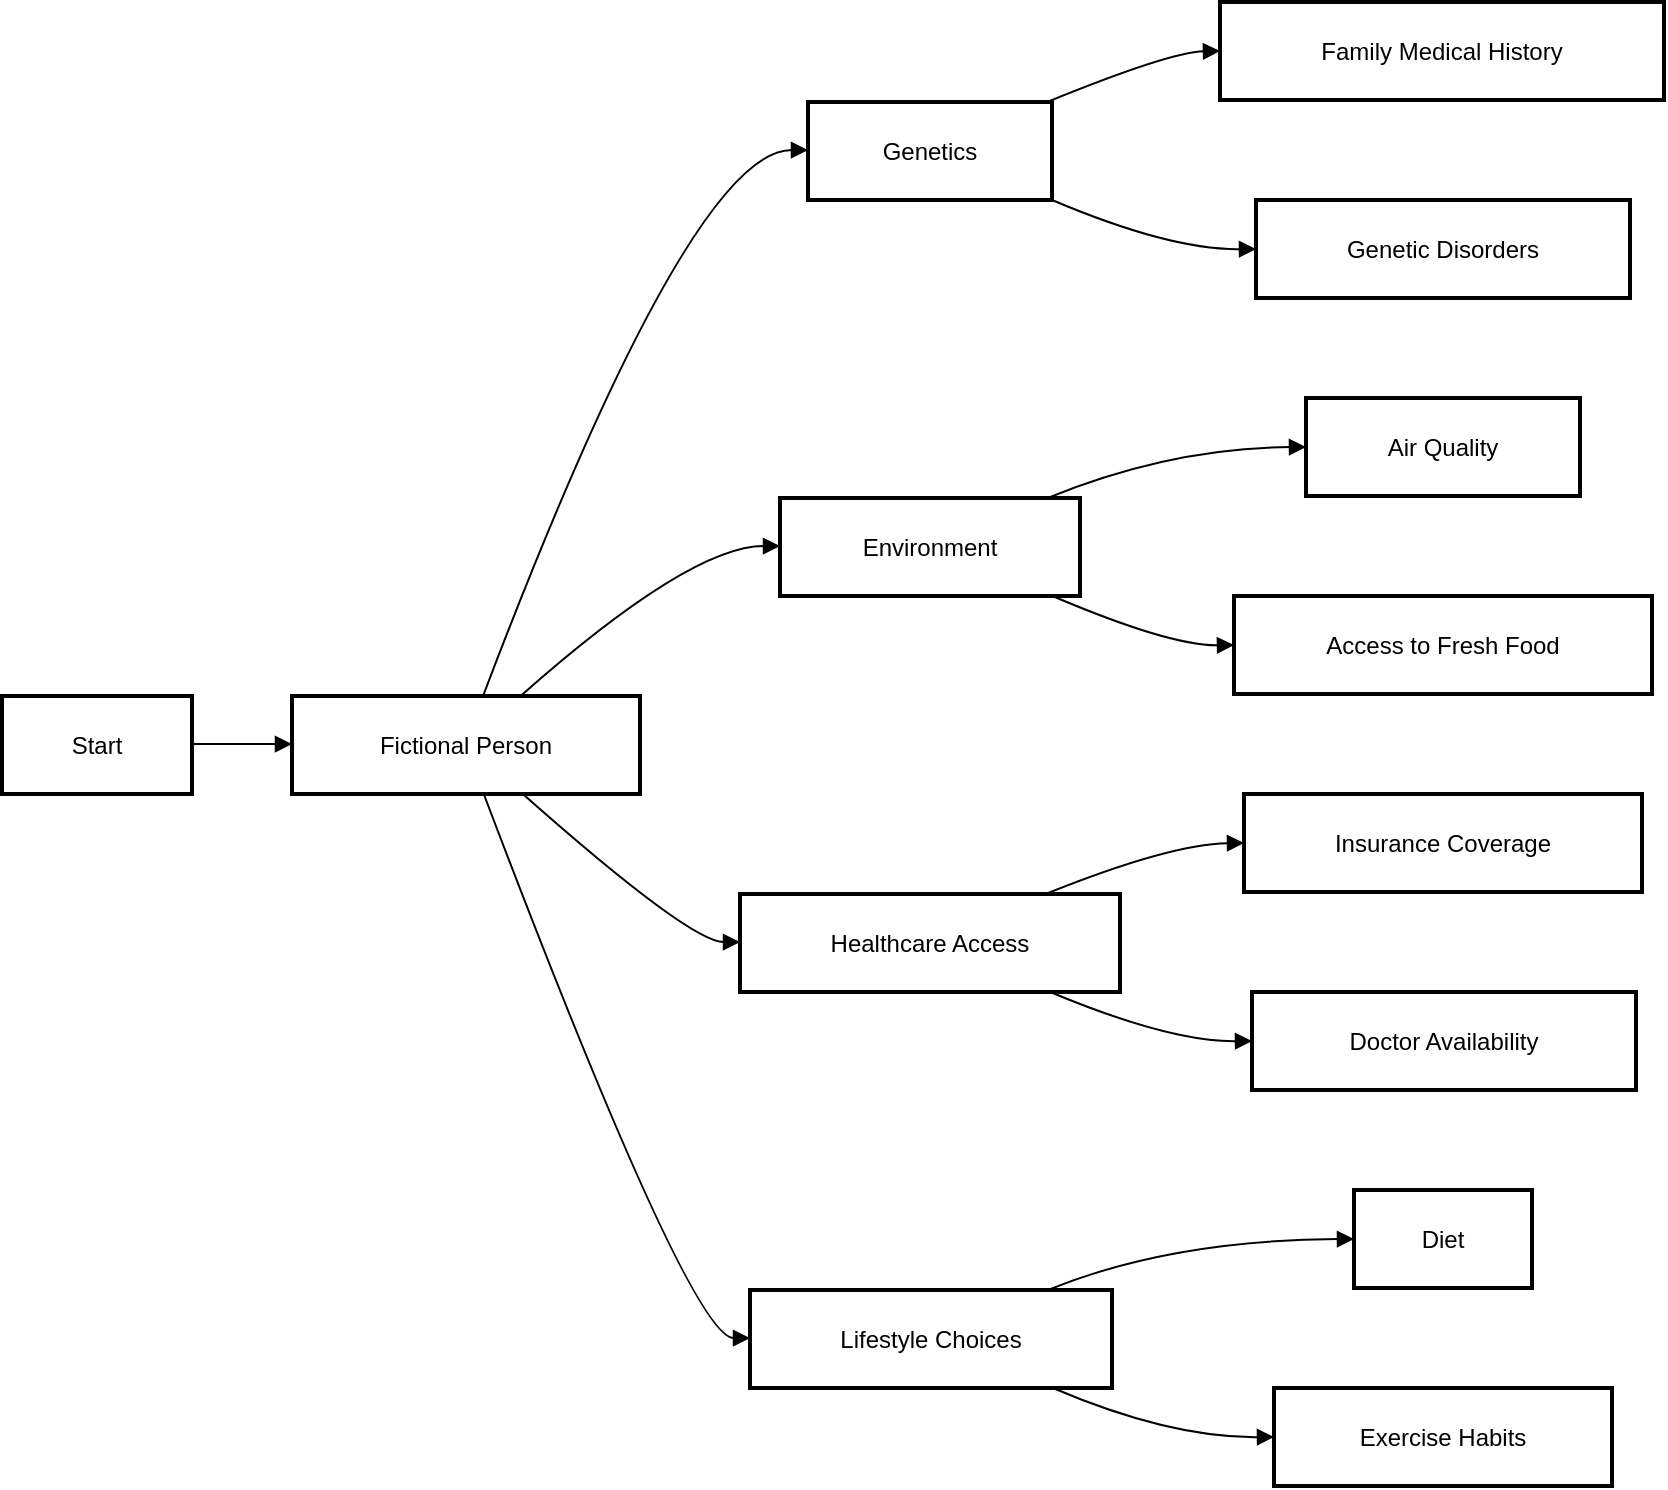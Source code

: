 <mxfile version="24.7.17">
  <diagram name="Page-1" id="fIbk6H8ffyVjAeKOttsg">
    <mxGraphModel>
      <root>
        <mxCell id="0" />
        <mxCell id="1" parent="0" />
        <mxCell id="2" value="Start" style="whiteSpace=wrap;strokeWidth=2;" vertex="1" parent="1">
          <mxGeometry x="8" y="355" width="95" height="49" as="geometry" />
        </mxCell>
        <mxCell id="3" value="Fictional Person" style="whiteSpace=wrap;strokeWidth=2;" vertex="1" parent="1">
          <mxGeometry x="153" y="355" width="174" height="49" as="geometry" />
        </mxCell>
        <mxCell id="4" value="Genetics" style="whiteSpace=wrap;strokeWidth=2;" vertex="1" parent="1">
          <mxGeometry x="411" y="58" width="122" height="49" as="geometry" />
        </mxCell>
        <mxCell id="5" value="Environment" style="whiteSpace=wrap;strokeWidth=2;" vertex="1" parent="1">
          <mxGeometry x="397" y="256" width="150" height="49" as="geometry" />
        </mxCell>
        <mxCell id="6" value="Healthcare Access" style="whiteSpace=wrap;strokeWidth=2;" vertex="1" parent="1">
          <mxGeometry x="377" y="454" width="190" height="49" as="geometry" />
        </mxCell>
        <mxCell id="7" value="Lifestyle Choices" style="whiteSpace=wrap;strokeWidth=2;" vertex="1" parent="1">
          <mxGeometry x="382" y="652" width="181" height="49" as="geometry" />
        </mxCell>
        <mxCell id="8" value="Family Medical History" style="whiteSpace=wrap;strokeWidth=2;" vertex="1" parent="1">
          <mxGeometry x="617" y="8" width="222" height="49" as="geometry" />
        </mxCell>
        <mxCell id="9" value="Genetic Disorders" style="whiteSpace=wrap;strokeWidth=2;" vertex="1" parent="1">
          <mxGeometry x="635" y="107" width="187" height="49" as="geometry" />
        </mxCell>
        <mxCell id="10" value="Air Quality" style="whiteSpace=wrap;strokeWidth=2;" vertex="1" parent="1">
          <mxGeometry x="660" y="206" width="137" height="49" as="geometry" />
        </mxCell>
        <mxCell id="11" value="Access to Fresh Food" style="whiteSpace=wrap;strokeWidth=2;" vertex="1" parent="1">
          <mxGeometry x="624" y="305" width="209" height="49" as="geometry" />
        </mxCell>
        <mxCell id="12" value="Insurance Coverage" style="whiteSpace=wrap;strokeWidth=2;" vertex="1" parent="1">
          <mxGeometry x="629" y="404" width="199" height="49" as="geometry" />
        </mxCell>
        <mxCell id="13" value="Doctor Availability" style="whiteSpace=wrap;strokeWidth=2;" vertex="1" parent="1">
          <mxGeometry x="633" y="503" width="192" height="49" as="geometry" />
        </mxCell>
        <mxCell id="14" value="Diet" style="whiteSpace=wrap;strokeWidth=2;" vertex="1" parent="1">
          <mxGeometry x="684" y="602" width="89" height="49" as="geometry" />
        </mxCell>
        <mxCell id="15" value="Exercise Habits" style="whiteSpace=wrap;strokeWidth=2;" vertex="1" parent="1">
          <mxGeometry x="644" y="701" width="169" height="49" as="geometry" />
        </mxCell>
        <mxCell id="16" value="" style="curved=1;startArrow=none;endArrow=block;exitX=1;exitY=0.49;entryX=0;entryY=0.49;" edge="1" parent="1" source="2" target="3">
          <mxGeometry relative="1" as="geometry">
            <Array as="points" />
          </mxGeometry>
        </mxCell>
        <mxCell id="17" value="" style="curved=1;startArrow=none;endArrow=block;exitX=0.55;exitY=-0.01;entryX=0;entryY=0.49;" edge="1" parent="1" source="3" target="4">
          <mxGeometry relative="1" as="geometry">
            <Array as="points">
              <mxPoint x="352" y="82" />
            </Array>
          </mxGeometry>
        </mxCell>
        <mxCell id="18" value="" style="curved=1;startArrow=none;endArrow=block;exitX=0.66;exitY=-0.01;entryX=0;entryY=0.49;" edge="1" parent="1" source="3" target="5">
          <mxGeometry relative="1" as="geometry">
            <Array as="points">
              <mxPoint x="352" y="280" />
            </Array>
          </mxGeometry>
        </mxCell>
        <mxCell id="19" value="" style="curved=1;startArrow=none;endArrow=block;exitX=0.66;exitY=0.99;entryX=0;entryY=0.49;" edge="1" parent="1" source="3" target="6">
          <mxGeometry relative="1" as="geometry">
            <Array as="points">
              <mxPoint x="352" y="478" />
            </Array>
          </mxGeometry>
        </mxCell>
        <mxCell id="20" value="" style="curved=1;startArrow=none;endArrow=block;exitX=0.55;exitY=0.99;entryX=0;entryY=0.49;" edge="1" parent="1" source="3" target="7">
          <mxGeometry relative="1" as="geometry">
            <Array as="points">
              <mxPoint x="352" y="676" />
            </Array>
          </mxGeometry>
        </mxCell>
        <mxCell id="21" value="" style="curved=1;startArrow=none;endArrow=block;exitX=0.99;exitY=-0.01;entryX=0;entryY=0.5;" edge="1" parent="1" source="4" target="8">
          <mxGeometry relative="1" as="geometry">
            <Array as="points">
              <mxPoint x="592" y="33" />
            </Array>
          </mxGeometry>
        </mxCell>
        <mxCell id="22" value="" style="curved=1;startArrow=none;endArrow=block;exitX=0.99;exitY=0.99;entryX=0;entryY=0.5;" edge="1" parent="1" source="4" target="9">
          <mxGeometry relative="1" as="geometry">
            <Array as="points">
              <mxPoint x="592" y="132" />
            </Array>
          </mxGeometry>
        </mxCell>
        <mxCell id="23" value="" style="curved=1;startArrow=none;endArrow=block;exitX=0.9;exitY=-0.01;entryX=0;entryY=0.5;" edge="1" parent="1" source="5" target="10">
          <mxGeometry relative="1" as="geometry">
            <Array as="points">
              <mxPoint x="592" y="231" />
            </Array>
          </mxGeometry>
        </mxCell>
        <mxCell id="24" value="" style="curved=1;startArrow=none;endArrow=block;exitX=0.9;exitY=0.99;entryX=0;entryY=0.5;" edge="1" parent="1" source="5" target="11">
          <mxGeometry relative="1" as="geometry">
            <Array as="points">
              <mxPoint x="592" y="330" />
            </Array>
          </mxGeometry>
        </mxCell>
        <mxCell id="25" value="" style="curved=1;startArrow=none;endArrow=block;exitX=0.81;exitY=-0.01;entryX=0;entryY=0.5;" edge="1" parent="1" source="6" target="12">
          <mxGeometry relative="1" as="geometry">
            <Array as="points">
              <mxPoint x="592" y="429" />
            </Array>
          </mxGeometry>
        </mxCell>
        <mxCell id="26" value="" style="curved=1;startArrow=none;endArrow=block;exitX=0.81;exitY=0.99;entryX=0;entryY=0.5;" edge="1" parent="1" source="6" target="13">
          <mxGeometry relative="1" as="geometry">
            <Array as="points">
              <mxPoint x="592" y="528" />
            </Array>
          </mxGeometry>
        </mxCell>
        <mxCell id="27" value="" style="curved=1;startArrow=none;endArrow=block;exitX=0.83;exitY=-0.01;entryX=0;entryY=0.5;" edge="1" parent="1" source="7" target="14">
          <mxGeometry relative="1" as="geometry">
            <Array as="points">
              <mxPoint x="592" y="627" />
            </Array>
          </mxGeometry>
        </mxCell>
        <mxCell id="28" value="" style="curved=1;startArrow=none;endArrow=block;exitX=0.83;exitY=0.99;entryX=0;entryY=0.5;" edge="1" parent="1" source="7" target="15">
          <mxGeometry relative="1" as="geometry">
            <Array as="points">
              <mxPoint x="592" y="726" />
            </Array>
          </mxGeometry>
        </mxCell>
      </root>
    </mxGraphModel>
  </diagram>
</mxfile>
